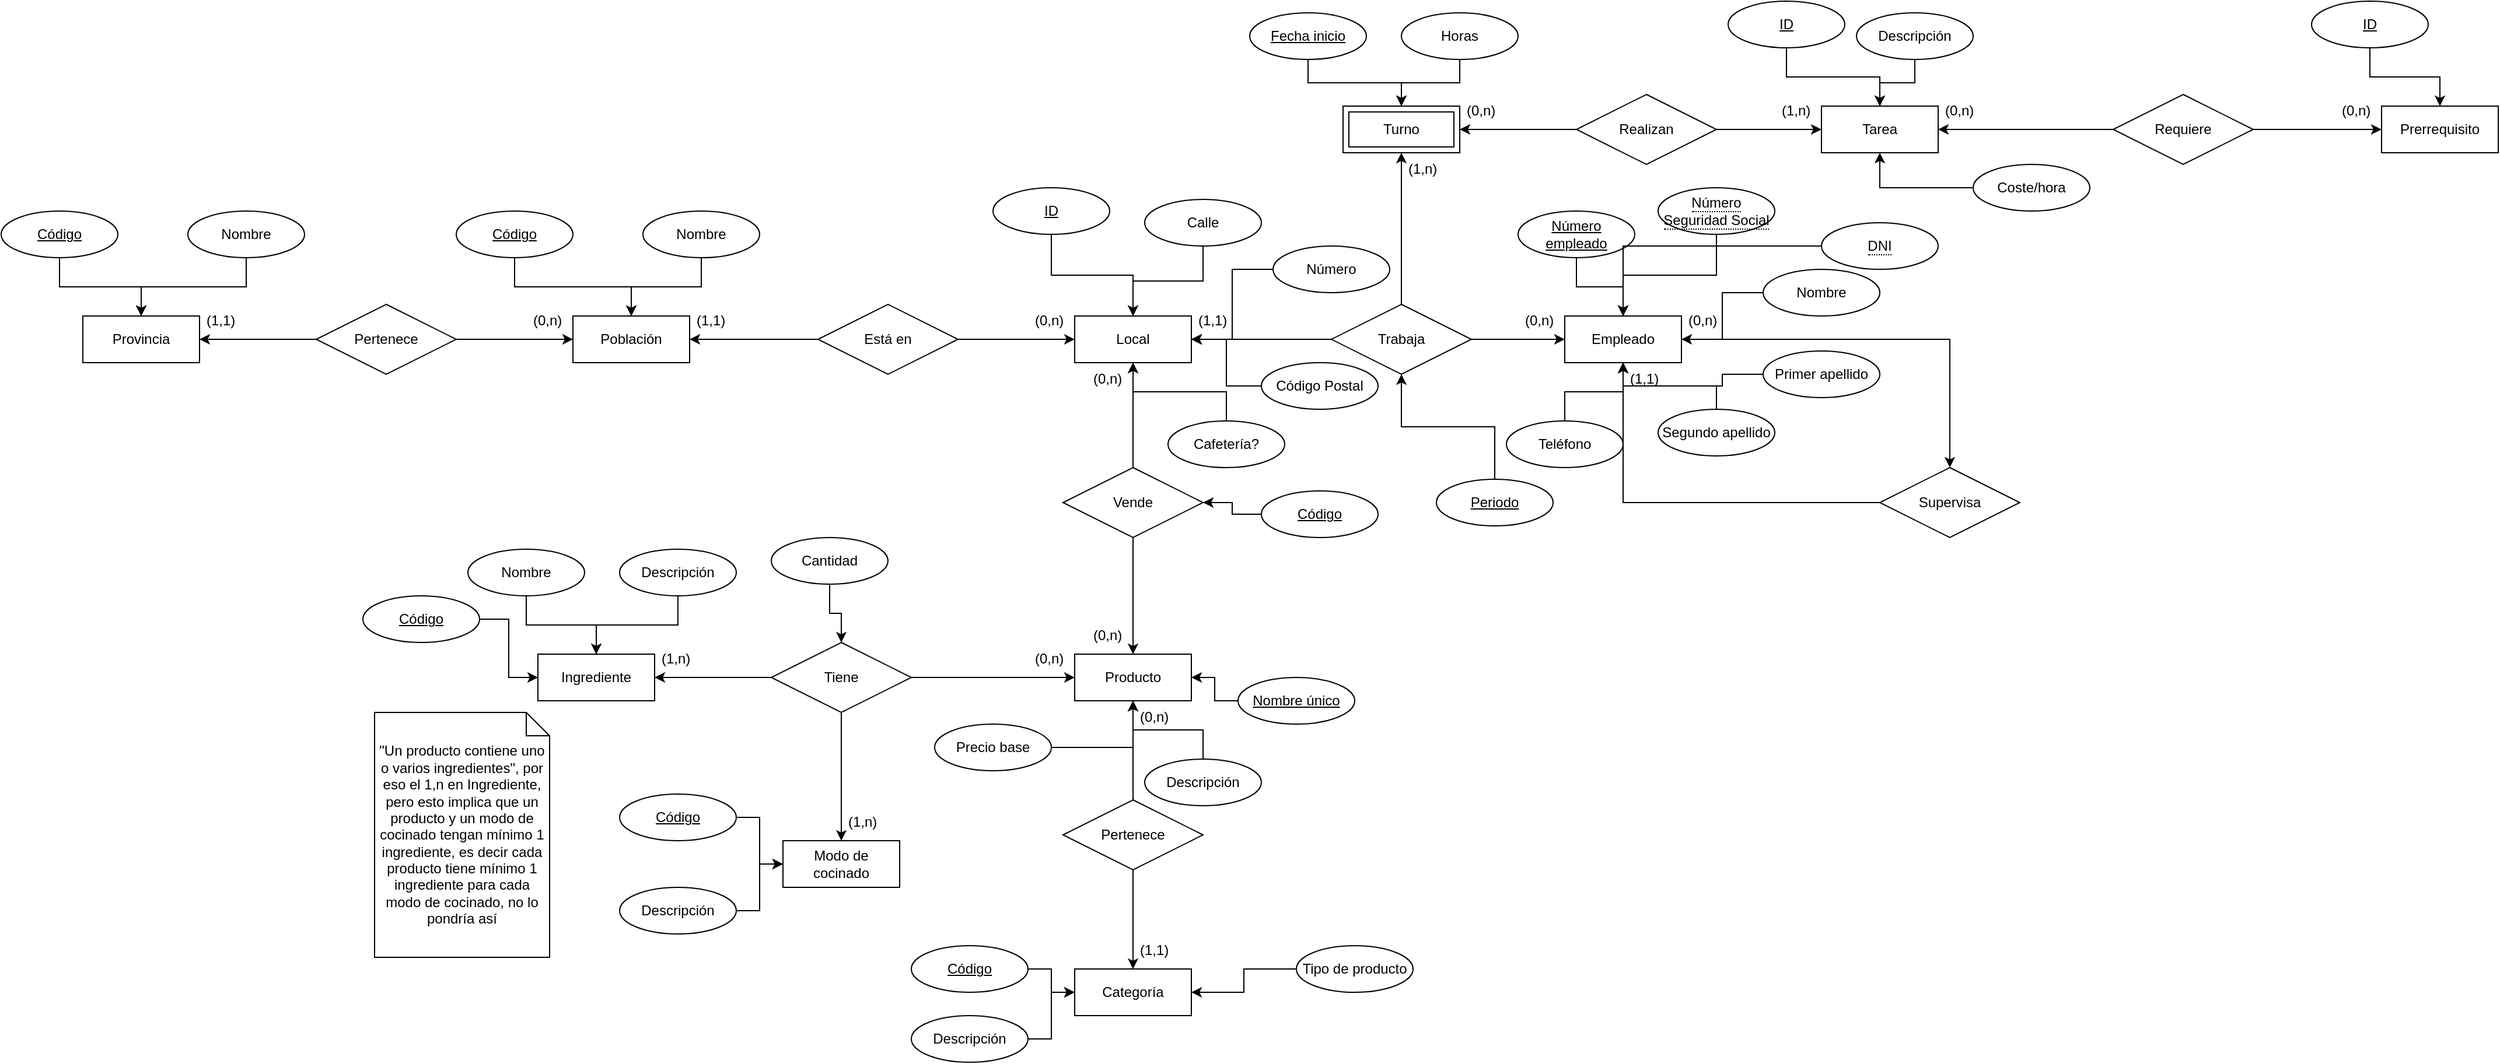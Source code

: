 <mxfile version="21.0.6" type="github">
  <diagram name="Página-1" id="VOKdSbn9IEY0f5_OMZX1">
    <mxGraphModel dx="1962" dy="1690" grid="1" gridSize="10" guides="1" tooltips="1" connect="1" arrows="1" fold="1" page="1" pageScale="1" pageWidth="827" pageHeight="1169" math="0" shadow="0">
      <root>
        <mxCell id="0" />
        <mxCell id="1" parent="0" />
        <mxCell id="Uw9PLSBqhCDiFDZ-sSaR-1" value="Local" style="whiteSpace=wrap;html=1;align=center;" vertex="1" parent="1">
          <mxGeometry x="100" y="120" width="100" height="40" as="geometry" />
        </mxCell>
        <mxCell id="Uw9PLSBqhCDiFDZ-sSaR-10" style="edgeStyle=orthogonalEdgeStyle;rounded=0;orthogonalLoop=1;jettySize=auto;html=1;entryX=1;entryY=0.5;entryDx=0;entryDy=0;" edge="1" parent="1" source="Uw9PLSBqhCDiFDZ-sSaR-3" target="Uw9PLSBqhCDiFDZ-sSaR-1">
          <mxGeometry relative="1" as="geometry" />
        </mxCell>
        <mxCell id="Uw9PLSBqhCDiFDZ-sSaR-3" value="Código Postal" style="ellipse;whiteSpace=wrap;html=1;align=center;" vertex="1" parent="1">
          <mxGeometry x="260" y="160" width="100" height="40" as="geometry" />
        </mxCell>
        <mxCell id="Uw9PLSBqhCDiFDZ-sSaR-8" value="" style="edgeStyle=orthogonalEdgeStyle;rounded=0;orthogonalLoop=1;jettySize=auto;html=1;" edge="1" parent="1" source="Uw9PLSBqhCDiFDZ-sSaR-4" target="Uw9PLSBqhCDiFDZ-sSaR-1">
          <mxGeometry relative="1" as="geometry" />
        </mxCell>
        <mxCell id="Uw9PLSBqhCDiFDZ-sSaR-4" value="Calle" style="ellipse;whiteSpace=wrap;html=1;align=center;" vertex="1" parent="1">
          <mxGeometry x="160" y="20" width="100" height="40" as="geometry" />
        </mxCell>
        <mxCell id="Uw9PLSBqhCDiFDZ-sSaR-9" style="edgeStyle=orthogonalEdgeStyle;rounded=0;orthogonalLoop=1;jettySize=auto;html=1;entryX=1;entryY=0.5;entryDx=0;entryDy=0;" edge="1" parent="1" source="Uw9PLSBqhCDiFDZ-sSaR-5" target="Uw9PLSBqhCDiFDZ-sSaR-1">
          <mxGeometry relative="1" as="geometry" />
        </mxCell>
        <mxCell id="Uw9PLSBqhCDiFDZ-sSaR-5" value="Número" style="ellipse;whiteSpace=wrap;html=1;align=center;" vertex="1" parent="1">
          <mxGeometry x="270" y="60" width="100" height="40" as="geometry" />
        </mxCell>
        <mxCell id="Uw9PLSBqhCDiFDZ-sSaR-7" style="edgeStyle=orthogonalEdgeStyle;rounded=0;orthogonalLoop=1;jettySize=auto;html=1;entryX=0.5;entryY=0;entryDx=0;entryDy=0;" edge="1" parent="1" source="Uw9PLSBqhCDiFDZ-sSaR-6" target="Uw9PLSBqhCDiFDZ-sSaR-1">
          <mxGeometry relative="1" as="geometry" />
        </mxCell>
        <mxCell id="Uw9PLSBqhCDiFDZ-sSaR-6" value="ID" style="ellipse;whiteSpace=wrap;html=1;align=center;fontStyle=4;" vertex="1" parent="1">
          <mxGeometry x="30" y="10" width="100" height="40" as="geometry" />
        </mxCell>
        <mxCell id="Uw9PLSBqhCDiFDZ-sSaR-12" style="edgeStyle=orthogonalEdgeStyle;rounded=0;orthogonalLoop=1;jettySize=auto;html=1;" edge="1" parent="1" source="Uw9PLSBqhCDiFDZ-sSaR-11" target="Uw9PLSBqhCDiFDZ-sSaR-1">
          <mxGeometry relative="1" as="geometry" />
        </mxCell>
        <mxCell id="Uw9PLSBqhCDiFDZ-sSaR-16" value="" style="edgeStyle=orthogonalEdgeStyle;rounded=0;orthogonalLoop=1;jettySize=auto;html=1;" edge="1" parent="1" source="Uw9PLSBqhCDiFDZ-sSaR-11" target="Uw9PLSBqhCDiFDZ-sSaR-15">
          <mxGeometry relative="1" as="geometry" />
        </mxCell>
        <mxCell id="Uw9PLSBqhCDiFDZ-sSaR-11" value="Está en" style="shape=rhombus;perimeter=rhombusPerimeter;whiteSpace=wrap;html=1;align=center;" vertex="1" parent="1">
          <mxGeometry x="-120" y="110" width="120" height="60" as="geometry" />
        </mxCell>
        <mxCell id="Uw9PLSBqhCDiFDZ-sSaR-14" value="" style="edgeStyle=orthogonalEdgeStyle;rounded=0;orthogonalLoop=1;jettySize=auto;html=1;" edge="1" parent="1" source="Uw9PLSBqhCDiFDZ-sSaR-13" target="Uw9PLSBqhCDiFDZ-sSaR-1">
          <mxGeometry relative="1" as="geometry" />
        </mxCell>
        <mxCell id="Uw9PLSBqhCDiFDZ-sSaR-13" value="Cafetería?" style="ellipse;whiteSpace=wrap;html=1;align=center;" vertex="1" parent="1">
          <mxGeometry x="180" y="210" width="100" height="40" as="geometry" />
        </mxCell>
        <mxCell id="Uw9PLSBqhCDiFDZ-sSaR-15" value="Población" style="whiteSpace=wrap;html=1;align=center;" vertex="1" parent="1">
          <mxGeometry x="-330" y="120" width="100" height="40" as="geometry" />
        </mxCell>
        <mxCell id="Uw9PLSBqhCDiFDZ-sSaR-18" style="edgeStyle=orthogonalEdgeStyle;rounded=0;orthogonalLoop=1;jettySize=auto;html=1;entryX=0.5;entryY=0;entryDx=0;entryDy=0;" edge="1" parent="1" source="Uw9PLSBqhCDiFDZ-sSaR-17" target="Uw9PLSBqhCDiFDZ-sSaR-15">
          <mxGeometry relative="1" as="geometry" />
        </mxCell>
        <mxCell id="Uw9PLSBqhCDiFDZ-sSaR-17" value="Código" style="ellipse;whiteSpace=wrap;html=1;align=center;fontStyle=4;" vertex="1" parent="1">
          <mxGeometry x="-430" y="30" width="100" height="40" as="geometry" />
        </mxCell>
        <mxCell id="Uw9PLSBqhCDiFDZ-sSaR-20" value="" style="edgeStyle=orthogonalEdgeStyle;rounded=0;orthogonalLoop=1;jettySize=auto;html=1;" edge="1" parent="1" source="Uw9PLSBqhCDiFDZ-sSaR-19" target="Uw9PLSBqhCDiFDZ-sSaR-15">
          <mxGeometry relative="1" as="geometry" />
        </mxCell>
        <mxCell id="Uw9PLSBqhCDiFDZ-sSaR-19" value="Nombre" style="ellipse;whiteSpace=wrap;html=1;align=center;" vertex="1" parent="1">
          <mxGeometry x="-270" y="30" width="100" height="40" as="geometry" />
        </mxCell>
        <mxCell id="Uw9PLSBqhCDiFDZ-sSaR-22" value="" style="edgeStyle=orthogonalEdgeStyle;rounded=0;orthogonalLoop=1;jettySize=auto;html=1;" edge="1" parent="1" source="Uw9PLSBqhCDiFDZ-sSaR-21" target="Uw9PLSBqhCDiFDZ-sSaR-15">
          <mxGeometry relative="1" as="geometry" />
        </mxCell>
        <mxCell id="Uw9PLSBqhCDiFDZ-sSaR-24" value="" style="edgeStyle=orthogonalEdgeStyle;rounded=0;orthogonalLoop=1;jettySize=auto;html=1;" edge="1" parent="1" source="Uw9PLSBqhCDiFDZ-sSaR-21" target="Uw9PLSBqhCDiFDZ-sSaR-23">
          <mxGeometry relative="1" as="geometry" />
        </mxCell>
        <mxCell id="Uw9PLSBqhCDiFDZ-sSaR-21" value="Pertenece" style="shape=rhombus;perimeter=rhombusPerimeter;whiteSpace=wrap;html=1;align=center;" vertex="1" parent="1">
          <mxGeometry x="-550" y="110" width="120" height="60" as="geometry" />
        </mxCell>
        <mxCell id="Uw9PLSBqhCDiFDZ-sSaR-23" value="Provincia" style="whiteSpace=wrap;html=1;align=center;" vertex="1" parent="1">
          <mxGeometry x="-750" y="120" width="100" height="40" as="geometry" />
        </mxCell>
        <mxCell id="Uw9PLSBqhCDiFDZ-sSaR-26" value="" style="edgeStyle=orthogonalEdgeStyle;rounded=0;orthogonalLoop=1;jettySize=auto;html=1;" edge="1" parent="1" source="Uw9PLSBqhCDiFDZ-sSaR-25" target="Uw9PLSBqhCDiFDZ-sSaR-23">
          <mxGeometry relative="1" as="geometry" />
        </mxCell>
        <mxCell id="Uw9PLSBqhCDiFDZ-sSaR-25" value="Código" style="ellipse;whiteSpace=wrap;html=1;align=center;fontStyle=4;" vertex="1" parent="1">
          <mxGeometry x="-820" y="30" width="100" height="40" as="geometry" />
        </mxCell>
        <mxCell id="Uw9PLSBqhCDiFDZ-sSaR-29" style="edgeStyle=orthogonalEdgeStyle;rounded=0;orthogonalLoop=1;jettySize=auto;html=1;entryX=0.5;entryY=0;entryDx=0;entryDy=0;" edge="1" parent="1" source="Uw9PLSBqhCDiFDZ-sSaR-28" target="Uw9PLSBqhCDiFDZ-sSaR-23">
          <mxGeometry relative="1" as="geometry" />
        </mxCell>
        <mxCell id="Uw9PLSBqhCDiFDZ-sSaR-28" value="Nombre" style="ellipse;whiteSpace=wrap;html=1;align=center;" vertex="1" parent="1">
          <mxGeometry x="-660" y="30" width="100" height="40" as="geometry" />
        </mxCell>
        <mxCell id="Uw9PLSBqhCDiFDZ-sSaR-30" value="(1,1)" style="text;strokeColor=none;fillColor=none;spacingLeft=4;spacingRight=4;overflow=hidden;rotatable=0;points=[[0,0.5],[1,0.5]];portConstraint=eastwest;fontSize=12;whiteSpace=wrap;html=1;" vertex="1" parent="1">
          <mxGeometry x="-650" y="110" width="40" height="30" as="geometry" />
        </mxCell>
        <mxCell id="Uw9PLSBqhCDiFDZ-sSaR-32" value="(0,n)" style="text;strokeColor=none;fillColor=none;spacingLeft=4;spacingRight=4;overflow=hidden;rotatable=0;points=[[0,0.5],[1,0.5]];portConstraint=eastwest;fontSize=12;whiteSpace=wrap;html=1;" vertex="1" parent="1">
          <mxGeometry x="-370" y="110" width="40" height="30" as="geometry" />
        </mxCell>
        <mxCell id="Uw9PLSBqhCDiFDZ-sSaR-34" value="(1,1)" style="text;strokeColor=none;fillColor=none;spacingLeft=4;spacingRight=4;overflow=hidden;rotatable=0;points=[[0,0.5],[1,0.5]];portConstraint=eastwest;fontSize=12;whiteSpace=wrap;html=1;" vertex="1" parent="1">
          <mxGeometry x="-230" y="110" width="40" height="30" as="geometry" />
        </mxCell>
        <mxCell id="Uw9PLSBqhCDiFDZ-sSaR-35" value="(0,n)" style="text;strokeColor=none;fillColor=none;spacingLeft=4;spacingRight=4;overflow=hidden;rotatable=0;points=[[0,0.5],[1,0.5]];portConstraint=eastwest;fontSize=12;whiteSpace=wrap;html=1;" vertex="1" parent="1">
          <mxGeometry x="60" y="110" width="40" height="30" as="geometry" />
        </mxCell>
        <mxCell id="Uw9PLSBqhCDiFDZ-sSaR-36" value="Producto" style="whiteSpace=wrap;html=1;align=center;" vertex="1" parent="1">
          <mxGeometry x="100" y="410" width="100" height="40" as="geometry" />
        </mxCell>
        <mxCell id="Uw9PLSBqhCDiFDZ-sSaR-38" style="edgeStyle=orthogonalEdgeStyle;rounded=0;orthogonalLoop=1;jettySize=auto;html=1;" edge="1" parent="1" source="Uw9PLSBqhCDiFDZ-sSaR-37" target="Uw9PLSBqhCDiFDZ-sSaR-1">
          <mxGeometry relative="1" as="geometry" />
        </mxCell>
        <mxCell id="Uw9PLSBqhCDiFDZ-sSaR-39" style="edgeStyle=orthogonalEdgeStyle;rounded=0;orthogonalLoop=1;jettySize=auto;html=1;" edge="1" parent="1" source="Uw9PLSBqhCDiFDZ-sSaR-37" target="Uw9PLSBqhCDiFDZ-sSaR-36">
          <mxGeometry relative="1" as="geometry" />
        </mxCell>
        <mxCell id="Uw9PLSBqhCDiFDZ-sSaR-37" value="Vende" style="shape=rhombus;perimeter=rhombusPerimeter;whiteSpace=wrap;html=1;align=center;" vertex="1" parent="1">
          <mxGeometry x="90" y="250" width="120" height="60" as="geometry" />
        </mxCell>
        <mxCell id="Uw9PLSBqhCDiFDZ-sSaR-40" value="(0,n)" style="text;strokeColor=none;fillColor=none;spacingLeft=4;spacingRight=4;overflow=hidden;rotatable=0;points=[[0,0.5],[1,0.5]];portConstraint=eastwest;fontSize=12;whiteSpace=wrap;html=1;" vertex="1" parent="1">
          <mxGeometry x="110" y="380" width="40" height="30" as="geometry" />
        </mxCell>
        <mxCell id="Uw9PLSBqhCDiFDZ-sSaR-41" value="(0,n)" style="text;strokeColor=none;fillColor=none;spacingLeft=4;spacingRight=4;overflow=hidden;rotatable=0;points=[[0,0.5],[1,0.5]];portConstraint=eastwest;fontSize=12;whiteSpace=wrap;html=1;" vertex="1" parent="1">
          <mxGeometry x="110" y="160" width="40" height="30" as="geometry" />
        </mxCell>
        <mxCell id="Uw9PLSBqhCDiFDZ-sSaR-50" style="edgeStyle=orthogonalEdgeStyle;rounded=0;orthogonalLoop=1;jettySize=auto;html=1;" edge="1" parent="1" source="Uw9PLSBqhCDiFDZ-sSaR-48" target="Uw9PLSBqhCDiFDZ-sSaR-36">
          <mxGeometry relative="1" as="geometry" />
        </mxCell>
        <mxCell id="Uw9PLSBqhCDiFDZ-sSaR-48" value="Descripción" style="ellipse;whiteSpace=wrap;html=1;align=center;" vertex="1" parent="1">
          <mxGeometry x="160" y="500" width="100" height="40" as="geometry" />
        </mxCell>
        <mxCell id="Uw9PLSBqhCDiFDZ-sSaR-55" style="edgeStyle=orthogonalEdgeStyle;rounded=0;orthogonalLoop=1;jettySize=auto;html=1;entryX=0.5;entryY=1;entryDx=0;entryDy=0;" edge="1" parent="1" source="Uw9PLSBqhCDiFDZ-sSaR-51" target="Uw9PLSBqhCDiFDZ-sSaR-36">
          <mxGeometry relative="1" as="geometry" />
        </mxCell>
        <mxCell id="Uw9PLSBqhCDiFDZ-sSaR-51" value="Precio base" style="ellipse;whiteSpace=wrap;html=1;align=center;" vertex="1" parent="1">
          <mxGeometry x="-20" y="470" width="100" height="40" as="geometry" />
        </mxCell>
        <mxCell id="Uw9PLSBqhCDiFDZ-sSaR-59" value="Categoría" style="whiteSpace=wrap;html=1;align=center;" vertex="1" parent="1">
          <mxGeometry x="100" y="680" width="100" height="40" as="geometry" />
        </mxCell>
        <mxCell id="Uw9PLSBqhCDiFDZ-sSaR-66" value="" style="edgeStyle=orthogonalEdgeStyle;rounded=0;orthogonalLoop=1;jettySize=auto;html=1;" edge="1" parent="1" source="Uw9PLSBqhCDiFDZ-sSaR-61" target="Uw9PLSBqhCDiFDZ-sSaR-59">
          <mxGeometry relative="1" as="geometry" />
        </mxCell>
        <mxCell id="Uw9PLSBqhCDiFDZ-sSaR-61" value="Código" style="ellipse;whiteSpace=wrap;html=1;align=center;fontStyle=4;" vertex="1" parent="1">
          <mxGeometry x="-40" y="660" width="100" height="40" as="geometry" />
        </mxCell>
        <mxCell id="Uw9PLSBqhCDiFDZ-sSaR-65" value="" style="edgeStyle=orthogonalEdgeStyle;rounded=0;orthogonalLoop=1;jettySize=auto;html=1;" edge="1" parent="1" source="Uw9PLSBqhCDiFDZ-sSaR-63" target="Uw9PLSBqhCDiFDZ-sSaR-59">
          <mxGeometry relative="1" as="geometry" />
        </mxCell>
        <mxCell id="Uw9PLSBqhCDiFDZ-sSaR-63" value="Descripción" style="ellipse;whiteSpace=wrap;html=1;align=center;" vertex="1" parent="1">
          <mxGeometry x="-40" y="720" width="100" height="40" as="geometry" />
        </mxCell>
        <mxCell id="Uw9PLSBqhCDiFDZ-sSaR-67" value="" style="edgeStyle=orthogonalEdgeStyle;rounded=0;orthogonalLoop=1;jettySize=auto;html=1;" edge="1" parent="1" source="Uw9PLSBqhCDiFDZ-sSaR-64" target="Uw9PLSBqhCDiFDZ-sSaR-59">
          <mxGeometry relative="1" as="geometry" />
        </mxCell>
        <mxCell id="Uw9PLSBqhCDiFDZ-sSaR-64" value="Tipo de producto" style="ellipse;whiteSpace=wrap;html=1;align=center;" vertex="1" parent="1">
          <mxGeometry x="290" y="660" width="100" height="40" as="geometry" />
        </mxCell>
        <mxCell id="Uw9PLSBqhCDiFDZ-sSaR-68" value="(1,1)" style="text;strokeColor=none;fillColor=none;spacingLeft=4;spacingRight=4;overflow=hidden;rotatable=0;points=[[0,0.5],[1,0.5]];portConstraint=eastwest;fontSize=12;whiteSpace=wrap;html=1;" vertex="1" parent="1">
          <mxGeometry x="150" y="650" width="40" height="30" as="geometry" />
        </mxCell>
        <mxCell id="Uw9PLSBqhCDiFDZ-sSaR-69" value="(0,n)" style="text;strokeColor=none;fillColor=none;spacingLeft=4;spacingRight=4;overflow=hidden;rotatable=0;points=[[0,0.5],[1,0.5]];portConstraint=eastwest;fontSize=12;whiteSpace=wrap;html=1;" vertex="1" parent="1">
          <mxGeometry x="150" y="450" width="40" height="30" as="geometry" />
        </mxCell>
        <mxCell id="Uw9PLSBqhCDiFDZ-sSaR-71" style="edgeStyle=orthogonalEdgeStyle;rounded=0;orthogonalLoop=1;jettySize=auto;html=1;" edge="1" parent="1" source="Uw9PLSBqhCDiFDZ-sSaR-70" target="Uw9PLSBqhCDiFDZ-sSaR-36">
          <mxGeometry relative="1" as="geometry" />
        </mxCell>
        <mxCell id="Uw9PLSBqhCDiFDZ-sSaR-73" value="" style="edgeStyle=orthogonalEdgeStyle;rounded=0;orthogonalLoop=1;jettySize=auto;html=1;" edge="1" parent="1" source="Uw9PLSBqhCDiFDZ-sSaR-70" target="Uw9PLSBqhCDiFDZ-sSaR-72">
          <mxGeometry relative="1" as="geometry" />
        </mxCell>
        <mxCell id="Uw9PLSBqhCDiFDZ-sSaR-86" value="" style="edgeStyle=orthogonalEdgeStyle;rounded=0;orthogonalLoop=1;jettySize=auto;html=1;" edge="1" parent="1" source="Uw9PLSBqhCDiFDZ-sSaR-70" target="Uw9PLSBqhCDiFDZ-sSaR-85">
          <mxGeometry relative="1" as="geometry" />
        </mxCell>
        <mxCell id="Uw9PLSBqhCDiFDZ-sSaR-70" value="Tiene" style="shape=rhombus;perimeter=rhombusPerimeter;whiteSpace=wrap;html=1;align=center;" vertex="1" parent="1">
          <mxGeometry x="-160" y="400" width="120" height="60" as="geometry" />
        </mxCell>
        <mxCell id="Uw9PLSBqhCDiFDZ-sSaR-72" value="Ingrediente" style="whiteSpace=wrap;html=1;align=center;" vertex="1" parent="1">
          <mxGeometry x="-360" y="410" width="100" height="40" as="geometry" />
        </mxCell>
        <mxCell id="Uw9PLSBqhCDiFDZ-sSaR-75" value="" style="edgeStyle=orthogonalEdgeStyle;rounded=0;orthogonalLoop=1;jettySize=auto;html=1;" edge="1" parent="1" source="Uw9PLSBqhCDiFDZ-sSaR-74" target="Uw9PLSBqhCDiFDZ-sSaR-70">
          <mxGeometry relative="1" as="geometry" />
        </mxCell>
        <mxCell id="Uw9PLSBqhCDiFDZ-sSaR-74" value="Cantidad" style="ellipse;whiteSpace=wrap;html=1;align=center;" vertex="1" parent="1">
          <mxGeometry x="-160" y="310" width="100" height="40" as="geometry" />
        </mxCell>
        <mxCell id="Uw9PLSBqhCDiFDZ-sSaR-82" style="edgeStyle=orthogonalEdgeStyle;rounded=0;orthogonalLoop=1;jettySize=auto;html=1;entryX=0;entryY=0.5;entryDx=0;entryDy=0;" edge="1" parent="1" source="Uw9PLSBqhCDiFDZ-sSaR-76" target="Uw9PLSBqhCDiFDZ-sSaR-72">
          <mxGeometry relative="1" as="geometry" />
        </mxCell>
        <mxCell id="Uw9PLSBqhCDiFDZ-sSaR-76" value="Código" style="ellipse;whiteSpace=wrap;html=1;align=center;fontStyle=4;" vertex="1" parent="1">
          <mxGeometry x="-510" y="360" width="100" height="40" as="geometry" />
        </mxCell>
        <mxCell id="Uw9PLSBqhCDiFDZ-sSaR-80" value="" style="edgeStyle=orthogonalEdgeStyle;rounded=0;orthogonalLoop=1;jettySize=auto;html=1;" edge="1" parent="1" source="Uw9PLSBqhCDiFDZ-sSaR-77" target="Uw9PLSBqhCDiFDZ-sSaR-72">
          <mxGeometry relative="1" as="geometry" />
        </mxCell>
        <mxCell id="Uw9PLSBqhCDiFDZ-sSaR-77" value="Nombre" style="ellipse;whiteSpace=wrap;html=1;align=center;" vertex="1" parent="1">
          <mxGeometry x="-420" y="320" width="100" height="40" as="geometry" />
        </mxCell>
        <mxCell id="Uw9PLSBqhCDiFDZ-sSaR-79" value="" style="edgeStyle=orthogonalEdgeStyle;rounded=0;orthogonalLoop=1;jettySize=auto;html=1;" edge="1" parent="1" source="Uw9PLSBqhCDiFDZ-sSaR-78" target="Uw9PLSBqhCDiFDZ-sSaR-72">
          <mxGeometry relative="1" as="geometry" />
        </mxCell>
        <mxCell id="Uw9PLSBqhCDiFDZ-sSaR-78" value="Descripción" style="ellipse;whiteSpace=wrap;html=1;align=center;" vertex="1" parent="1">
          <mxGeometry x="-290" y="320" width="100" height="40" as="geometry" />
        </mxCell>
        <mxCell id="Uw9PLSBqhCDiFDZ-sSaR-83" value="(0,n)" style="text;strokeColor=none;fillColor=none;spacingLeft=4;spacingRight=4;overflow=hidden;rotatable=0;points=[[0,0.5],[1,0.5]];portConstraint=eastwest;fontSize=12;whiteSpace=wrap;html=1;" vertex="1" parent="1">
          <mxGeometry x="60" y="400" width="40" height="30" as="geometry" />
        </mxCell>
        <mxCell id="Uw9PLSBqhCDiFDZ-sSaR-84" value="(1,n)" style="text;strokeColor=none;fillColor=none;spacingLeft=4;spacingRight=4;overflow=hidden;rotatable=0;points=[[0,0.5],[1,0.5]];portConstraint=eastwest;fontSize=12;whiteSpace=wrap;html=1;" vertex="1" parent="1">
          <mxGeometry x="-260" y="400" width="40" height="30" as="geometry" />
        </mxCell>
        <mxCell id="Uw9PLSBqhCDiFDZ-sSaR-85" value="Modo de cocinado" style="whiteSpace=wrap;html=1;align=center;" vertex="1" parent="1">
          <mxGeometry x="-150" y="570" width="100" height="40" as="geometry" />
        </mxCell>
        <mxCell id="Uw9PLSBqhCDiFDZ-sSaR-88" value="" style="edgeStyle=orthogonalEdgeStyle;rounded=0;orthogonalLoop=1;jettySize=auto;html=1;" edge="1" parent="1" source="Uw9PLSBqhCDiFDZ-sSaR-87" target="Uw9PLSBqhCDiFDZ-sSaR-85">
          <mxGeometry relative="1" as="geometry" />
        </mxCell>
        <mxCell id="Uw9PLSBqhCDiFDZ-sSaR-87" value="Código" style="ellipse;whiteSpace=wrap;html=1;align=center;fontStyle=4;" vertex="1" parent="1">
          <mxGeometry x="-290" y="530" width="100" height="40" as="geometry" />
        </mxCell>
        <mxCell id="Uw9PLSBqhCDiFDZ-sSaR-90" value="" style="edgeStyle=orthogonalEdgeStyle;rounded=0;orthogonalLoop=1;jettySize=auto;html=1;" edge="1" parent="1" source="Uw9PLSBqhCDiFDZ-sSaR-89" target="Uw9PLSBqhCDiFDZ-sSaR-85">
          <mxGeometry relative="1" as="geometry" />
        </mxCell>
        <mxCell id="Uw9PLSBqhCDiFDZ-sSaR-89" value="Descripción" style="ellipse;whiteSpace=wrap;html=1;align=center;" vertex="1" parent="1">
          <mxGeometry x="-290" y="610" width="100" height="40" as="geometry" />
        </mxCell>
        <mxCell id="Uw9PLSBqhCDiFDZ-sSaR-91" value="(1,n)" style="text;strokeColor=none;fillColor=none;spacingLeft=4;spacingRight=4;overflow=hidden;rotatable=0;points=[[0,0.5],[1,0.5]];portConstraint=eastwest;fontSize=12;whiteSpace=wrap;html=1;" vertex="1" parent="1">
          <mxGeometry x="-100" y="540" width="40" height="30" as="geometry" />
        </mxCell>
        <mxCell id="Uw9PLSBqhCDiFDZ-sSaR-92" value="&quot;Un producto contiene uno o varios ingredientes&quot;, por eso el 1,n en Ingrediente, pero esto implica que un producto y un modo de cocinado tengan mínimo 1 ingrediente, es decir cada producto tiene mínimo 1 ingrediente para cada modo de cocinado, no lo pondría así" style="shape=note;size=20;whiteSpace=wrap;html=1;" vertex="1" parent="1">
          <mxGeometry x="-500" y="460" width="150" height="210" as="geometry" />
        </mxCell>
        <mxCell id="Uw9PLSBqhCDiFDZ-sSaR-94" value="" style="edgeStyle=orthogonalEdgeStyle;rounded=0;orthogonalLoop=1;jettySize=auto;html=1;" edge="1" parent="1" source="Uw9PLSBqhCDiFDZ-sSaR-93" target="Uw9PLSBqhCDiFDZ-sSaR-36">
          <mxGeometry relative="1" as="geometry" />
        </mxCell>
        <mxCell id="Uw9PLSBqhCDiFDZ-sSaR-95" value="" style="edgeStyle=orthogonalEdgeStyle;rounded=0;orthogonalLoop=1;jettySize=auto;html=1;" edge="1" parent="1" source="Uw9PLSBqhCDiFDZ-sSaR-93" target="Uw9PLSBqhCDiFDZ-sSaR-59">
          <mxGeometry relative="1" as="geometry" />
        </mxCell>
        <mxCell id="Uw9PLSBqhCDiFDZ-sSaR-93" value="Pertenece" style="shape=rhombus;perimeter=rhombusPerimeter;whiteSpace=wrap;html=1;align=center;" vertex="1" parent="1">
          <mxGeometry x="90" y="535" width="120" height="60" as="geometry" />
        </mxCell>
        <mxCell id="Uw9PLSBqhCDiFDZ-sSaR-98" style="edgeStyle=orthogonalEdgeStyle;rounded=0;orthogonalLoop=1;jettySize=auto;html=1;" edge="1" parent="1" source="Uw9PLSBqhCDiFDZ-sSaR-96" target="Uw9PLSBqhCDiFDZ-sSaR-36">
          <mxGeometry relative="1" as="geometry" />
        </mxCell>
        <mxCell id="Uw9PLSBqhCDiFDZ-sSaR-96" value="Nombre único" style="ellipse;whiteSpace=wrap;html=1;align=center;fontStyle=4;" vertex="1" parent="1">
          <mxGeometry x="240" y="430" width="100" height="40" as="geometry" />
        </mxCell>
        <mxCell id="Uw9PLSBqhCDiFDZ-sSaR-100" value="" style="edgeStyle=orthogonalEdgeStyle;rounded=0;orthogonalLoop=1;jettySize=auto;html=1;" edge="1" parent="1" source="Uw9PLSBqhCDiFDZ-sSaR-99" target="Uw9PLSBqhCDiFDZ-sSaR-37">
          <mxGeometry relative="1" as="geometry" />
        </mxCell>
        <mxCell id="Uw9PLSBqhCDiFDZ-sSaR-99" value="Código" style="ellipse;whiteSpace=wrap;html=1;align=center;fontStyle=4;" vertex="1" parent="1">
          <mxGeometry x="260" y="270" width="100" height="40" as="geometry" />
        </mxCell>
        <mxCell id="Uw9PLSBqhCDiFDZ-sSaR-121" style="edgeStyle=orthogonalEdgeStyle;rounded=0;orthogonalLoop=1;jettySize=auto;html=1;entryX=0.5;entryY=0;entryDx=0;entryDy=0;" edge="1" parent="1" source="Uw9PLSBqhCDiFDZ-sSaR-101" target="Uw9PLSBqhCDiFDZ-sSaR-119">
          <mxGeometry relative="1" as="geometry" />
        </mxCell>
        <mxCell id="Uw9PLSBqhCDiFDZ-sSaR-101" value="Empleado" style="whiteSpace=wrap;html=1;align=center;" vertex="1" parent="1">
          <mxGeometry x="520" y="120" width="100" height="40" as="geometry" />
        </mxCell>
        <mxCell id="Uw9PLSBqhCDiFDZ-sSaR-103" value="" style="edgeStyle=orthogonalEdgeStyle;rounded=0;orthogonalLoop=1;jettySize=auto;html=1;" edge="1" parent="1" source="Uw9PLSBqhCDiFDZ-sSaR-102" target="Uw9PLSBqhCDiFDZ-sSaR-1">
          <mxGeometry relative="1" as="geometry" />
        </mxCell>
        <mxCell id="Uw9PLSBqhCDiFDZ-sSaR-104" value="" style="edgeStyle=orthogonalEdgeStyle;rounded=0;orthogonalLoop=1;jettySize=auto;html=1;" edge="1" parent="1" source="Uw9PLSBqhCDiFDZ-sSaR-102" target="Uw9PLSBqhCDiFDZ-sSaR-101">
          <mxGeometry relative="1" as="geometry" />
        </mxCell>
        <mxCell id="Uw9PLSBqhCDiFDZ-sSaR-128" style="edgeStyle=orthogonalEdgeStyle;rounded=0;orthogonalLoop=1;jettySize=auto;html=1;" edge="1" parent="1" source="Uw9PLSBqhCDiFDZ-sSaR-102" target="Uw9PLSBqhCDiFDZ-sSaR-127">
          <mxGeometry relative="1" as="geometry" />
        </mxCell>
        <mxCell id="Uw9PLSBqhCDiFDZ-sSaR-102" value="Trabaja" style="shape=rhombus;perimeter=rhombusPerimeter;whiteSpace=wrap;html=1;align=center;" vertex="1" parent="1">
          <mxGeometry x="320" y="110" width="120" height="60" as="geometry" />
        </mxCell>
        <mxCell id="Uw9PLSBqhCDiFDZ-sSaR-106" value="" style="edgeStyle=orthogonalEdgeStyle;rounded=0;orthogonalLoop=1;jettySize=auto;html=1;" edge="1" parent="1" source="Uw9PLSBqhCDiFDZ-sSaR-105" target="Uw9PLSBqhCDiFDZ-sSaR-101">
          <mxGeometry relative="1" as="geometry" />
        </mxCell>
        <mxCell id="Uw9PLSBqhCDiFDZ-sSaR-105" value="&lt;span style=&quot;border-bottom: 1px dotted&quot;&gt;Número Seguridad Social&lt;/span&gt;" style="ellipse;whiteSpace=wrap;html=1;align=center;" vertex="1" parent="1">
          <mxGeometry x="600" y="10" width="100" height="40" as="geometry" />
        </mxCell>
        <mxCell id="Uw9PLSBqhCDiFDZ-sSaR-108" value="" style="edgeStyle=orthogonalEdgeStyle;rounded=0;orthogonalLoop=1;jettySize=auto;html=1;" edge="1" parent="1" source="Uw9PLSBqhCDiFDZ-sSaR-107" target="Uw9PLSBqhCDiFDZ-sSaR-101">
          <mxGeometry relative="1" as="geometry" />
        </mxCell>
        <mxCell id="Uw9PLSBqhCDiFDZ-sSaR-107" value="Número empleado" style="ellipse;whiteSpace=wrap;html=1;align=center;fontStyle=4;" vertex="1" parent="1">
          <mxGeometry x="480" y="30" width="100" height="40" as="geometry" />
        </mxCell>
        <mxCell id="Uw9PLSBqhCDiFDZ-sSaR-110" value="" style="edgeStyle=orthogonalEdgeStyle;rounded=0;orthogonalLoop=1;jettySize=auto;html=1;" edge="1" parent="1" source="Uw9PLSBqhCDiFDZ-sSaR-109" target="Uw9PLSBqhCDiFDZ-sSaR-101">
          <mxGeometry relative="1" as="geometry" />
        </mxCell>
        <mxCell id="Uw9PLSBqhCDiFDZ-sSaR-109" value="&lt;span style=&quot;border-bottom: 1px dotted&quot;&gt;DNI&lt;/span&gt;" style="ellipse;whiteSpace=wrap;html=1;align=center;" vertex="1" parent="1">
          <mxGeometry x="740" y="40" width="100" height="40" as="geometry" />
        </mxCell>
        <mxCell id="Uw9PLSBqhCDiFDZ-sSaR-114" value="" style="edgeStyle=orthogonalEdgeStyle;rounded=0;orthogonalLoop=1;jettySize=auto;html=1;" edge="1" parent="1" source="Uw9PLSBqhCDiFDZ-sSaR-111" target="Uw9PLSBqhCDiFDZ-sSaR-101">
          <mxGeometry relative="1" as="geometry" />
        </mxCell>
        <mxCell id="Uw9PLSBqhCDiFDZ-sSaR-111" value="Nombre" style="ellipse;whiteSpace=wrap;html=1;align=center;" vertex="1" parent="1">
          <mxGeometry x="690" y="80" width="100" height="40" as="geometry" />
        </mxCell>
        <mxCell id="Uw9PLSBqhCDiFDZ-sSaR-115" style="edgeStyle=orthogonalEdgeStyle;rounded=0;orthogonalLoop=1;jettySize=auto;html=1;entryX=0.5;entryY=1;entryDx=0;entryDy=0;" edge="1" parent="1" source="Uw9PLSBqhCDiFDZ-sSaR-112" target="Uw9PLSBqhCDiFDZ-sSaR-101">
          <mxGeometry relative="1" as="geometry" />
        </mxCell>
        <mxCell id="Uw9PLSBqhCDiFDZ-sSaR-112" value="Primer apellido" style="ellipse;whiteSpace=wrap;html=1;align=center;" vertex="1" parent="1">
          <mxGeometry x="690" y="150" width="100" height="40" as="geometry" />
        </mxCell>
        <mxCell id="Uw9PLSBqhCDiFDZ-sSaR-116" style="edgeStyle=orthogonalEdgeStyle;rounded=0;orthogonalLoop=1;jettySize=auto;html=1;entryX=0.5;entryY=1;entryDx=0;entryDy=0;" edge="1" parent="1" source="Uw9PLSBqhCDiFDZ-sSaR-113" target="Uw9PLSBqhCDiFDZ-sSaR-101">
          <mxGeometry relative="1" as="geometry" />
        </mxCell>
        <mxCell id="Uw9PLSBqhCDiFDZ-sSaR-113" value="Segundo apellido" style="ellipse;whiteSpace=wrap;html=1;align=center;" vertex="1" parent="1">
          <mxGeometry x="600" y="200" width="100" height="40" as="geometry" />
        </mxCell>
        <mxCell id="Uw9PLSBqhCDiFDZ-sSaR-118" value="" style="edgeStyle=orthogonalEdgeStyle;rounded=0;orthogonalLoop=1;jettySize=auto;html=1;" edge="1" parent="1" source="Uw9PLSBqhCDiFDZ-sSaR-117" target="Uw9PLSBqhCDiFDZ-sSaR-101">
          <mxGeometry relative="1" as="geometry" />
        </mxCell>
        <mxCell id="Uw9PLSBqhCDiFDZ-sSaR-117" value="Teléfono" style="ellipse;whiteSpace=wrap;html=1;align=center;" vertex="1" parent="1">
          <mxGeometry x="470" y="210" width="100" height="40" as="geometry" />
        </mxCell>
        <mxCell id="Uw9PLSBqhCDiFDZ-sSaR-122" style="edgeStyle=orthogonalEdgeStyle;rounded=0;orthogonalLoop=1;jettySize=auto;html=1;entryX=0.5;entryY=1;entryDx=0;entryDy=0;" edge="1" parent="1" source="Uw9PLSBqhCDiFDZ-sSaR-119" target="Uw9PLSBqhCDiFDZ-sSaR-101">
          <mxGeometry relative="1" as="geometry" />
        </mxCell>
        <mxCell id="Uw9PLSBqhCDiFDZ-sSaR-119" value="Supervisa" style="shape=rhombus;perimeter=rhombusPerimeter;whiteSpace=wrap;html=1;align=center;" vertex="1" parent="1">
          <mxGeometry x="790" y="250" width="120" height="60" as="geometry" />
        </mxCell>
        <mxCell id="Uw9PLSBqhCDiFDZ-sSaR-123" value="(0,n)" style="text;strokeColor=none;fillColor=none;spacingLeft=4;spacingRight=4;overflow=hidden;rotatable=0;points=[[0,0.5],[1,0.5]];portConstraint=eastwest;fontSize=12;whiteSpace=wrap;html=1;" vertex="1" parent="1">
          <mxGeometry x="620" y="110" width="40" height="30" as="geometry" />
        </mxCell>
        <mxCell id="Uw9PLSBqhCDiFDZ-sSaR-124" value="(1,1)" style="text;strokeColor=none;fillColor=none;spacingLeft=4;spacingRight=4;overflow=hidden;rotatable=0;points=[[0,0.5],[1,0.5]];portConstraint=eastwest;fontSize=12;whiteSpace=wrap;html=1;" vertex="1" parent="1">
          <mxGeometry x="570" y="160" width="40" height="30" as="geometry" />
        </mxCell>
        <mxCell id="Uw9PLSBqhCDiFDZ-sSaR-126" style="edgeStyle=orthogonalEdgeStyle;rounded=0;orthogonalLoop=1;jettySize=auto;html=1;" edge="1" parent="1" source="Uw9PLSBqhCDiFDZ-sSaR-125" target="Uw9PLSBqhCDiFDZ-sSaR-102">
          <mxGeometry relative="1" as="geometry" />
        </mxCell>
        <mxCell id="Uw9PLSBqhCDiFDZ-sSaR-125" value="Periodo" style="ellipse;whiteSpace=wrap;html=1;align=center;fontStyle=4;" vertex="1" parent="1">
          <mxGeometry x="410" y="260" width="100" height="40" as="geometry" />
        </mxCell>
        <mxCell id="Uw9PLSBqhCDiFDZ-sSaR-127" value="Turno" style="shape=ext;margin=3;double=1;whiteSpace=wrap;html=1;align=center;" vertex="1" parent="1">
          <mxGeometry x="330" y="-60" width="100" height="40" as="geometry" />
        </mxCell>
        <mxCell id="Uw9PLSBqhCDiFDZ-sSaR-132" value="" style="edgeStyle=orthogonalEdgeStyle;rounded=0;orthogonalLoop=1;jettySize=auto;html=1;" edge="1" parent="1" source="Uw9PLSBqhCDiFDZ-sSaR-131" target="Uw9PLSBqhCDiFDZ-sSaR-127">
          <mxGeometry relative="1" as="geometry" />
        </mxCell>
        <mxCell id="Uw9PLSBqhCDiFDZ-sSaR-131" value="Horas" style="ellipse;whiteSpace=wrap;html=1;align=center;" vertex="1" parent="1">
          <mxGeometry x="380" y="-140" width="100" height="40" as="geometry" />
        </mxCell>
        <mxCell id="Uw9PLSBqhCDiFDZ-sSaR-134" value="" style="edgeStyle=orthogonalEdgeStyle;rounded=0;orthogonalLoop=1;jettySize=auto;html=1;" edge="1" parent="1" source="Uw9PLSBqhCDiFDZ-sSaR-133" target="Uw9PLSBqhCDiFDZ-sSaR-127">
          <mxGeometry relative="1" as="geometry" />
        </mxCell>
        <mxCell id="Uw9PLSBqhCDiFDZ-sSaR-136" value="" style="edgeStyle=orthogonalEdgeStyle;rounded=0;orthogonalLoop=1;jettySize=auto;html=1;" edge="1" parent="1" source="Uw9PLSBqhCDiFDZ-sSaR-133" target="Uw9PLSBqhCDiFDZ-sSaR-135">
          <mxGeometry relative="1" as="geometry" />
        </mxCell>
        <mxCell id="Uw9PLSBqhCDiFDZ-sSaR-133" value="Realizan" style="shape=rhombus;perimeter=rhombusPerimeter;whiteSpace=wrap;html=1;align=center;" vertex="1" parent="1">
          <mxGeometry x="530" y="-70" width="120" height="60" as="geometry" />
        </mxCell>
        <mxCell id="Uw9PLSBqhCDiFDZ-sSaR-135" value="Tarea" style="whiteSpace=wrap;html=1;align=center;" vertex="1" parent="1">
          <mxGeometry x="740" y="-60" width="100" height="40" as="geometry" />
        </mxCell>
        <mxCell id="Uw9PLSBqhCDiFDZ-sSaR-138" value="" style="edgeStyle=orthogonalEdgeStyle;rounded=0;orthogonalLoop=1;jettySize=auto;html=1;" edge="1" parent="1" source="Uw9PLSBqhCDiFDZ-sSaR-137" target="Uw9PLSBqhCDiFDZ-sSaR-127">
          <mxGeometry relative="1" as="geometry" />
        </mxCell>
        <mxCell id="Uw9PLSBqhCDiFDZ-sSaR-137" value="Fecha inicio" style="ellipse;whiteSpace=wrap;html=1;align=center;fontStyle=4;" vertex="1" parent="1">
          <mxGeometry x="250" y="-140" width="100" height="40" as="geometry" />
        </mxCell>
        <mxCell id="Uw9PLSBqhCDiFDZ-sSaR-140" value="" style="edgeStyle=orthogonalEdgeStyle;rounded=0;orthogonalLoop=1;jettySize=auto;html=1;" edge="1" parent="1" source="Uw9PLSBqhCDiFDZ-sSaR-139" target="Uw9PLSBqhCDiFDZ-sSaR-135">
          <mxGeometry relative="1" as="geometry" />
        </mxCell>
        <mxCell id="Uw9PLSBqhCDiFDZ-sSaR-139" value="Descripción" style="ellipse;whiteSpace=wrap;html=1;align=center;" vertex="1" parent="1">
          <mxGeometry x="770" y="-140" width="100" height="40" as="geometry" />
        </mxCell>
        <mxCell id="Uw9PLSBqhCDiFDZ-sSaR-142" value="" style="edgeStyle=orthogonalEdgeStyle;rounded=0;orthogonalLoop=1;jettySize=auto;html=1;" edge="1" parent="1" source="Uw9PLSBqhCDiFDZ-sSaR-141" target="Uw9PLSBqhCDiFDZ-sSaR-135">
          <mxGeometry relative="1" as="geometry" />
        </mxCell>
        <mxCell id="Uw9PLSBqhCDiFDZ-sSaR-141" value="Coste/hora" style="ellipse;whiteSpace=wrap;html=1;align=center;" vertex="1" parent="1">
          <mxGeometry x="870" y="-10" width="100" height="40" as="geometry" />
        </mxCell>
        <mxCell id="Uw9PLSBqhCDiFDZ-sSaR-144" value="" style="edgeStyle=orthogonalEdgeStyle;rounded=0;orthogonalLoop=1;jettySize=auto;html=1;" edge="1" parent="1" source="Uw9PLSBqhCDiFDZ-sSaR-143" target="Uw9PLSBqhCDiFDZ-sSaR-135">
          <mxGeometry relative="1" as="geometry" />
        </mxCell>
        <mxCell id="Uw9PLSBqhCDiFDZ-sSaR-143" value="ID" style="ellipse;whiteSpace=wrap;html=1;align=center;fontStyle=4;" vertex="1" parent="1">
          <mxGeometry x="660" y="-150" width="100" height="40" as="geometry" />
        </mxCell>
        <mxCell id="Uw9PLSBqhCDiFDZ-sSaR-145" value="(1,n)" style="text;strokeColor=none;fillColor=none;spacingLeft=4;spacingRight=4;overflow=hidden;rotatable=0;points=[[0,0.5],[1,0.5]];portConstraint=eastwest;fontSize=12;whiteSpace=wrap;html=1;" vertex="1" parent="1">
          <mxGeometry x="700" y="-70" width="40" height="30" as="geometry" />
        </mxCell>
        <mxCell id="Uw9PLSBqhCDiFDZ-sSaR-146" value="(0,n)" style="text;strokeColor=none;fillColor=none;spacingLeft=4;spacingRight=4;overflow=hidden;rotatable=0;points=[[0,0.5],[1,0.5]];portConstraint=eastwest;fontSize=12;whiteSpace=wrap;html=1;" vertex="1" parent="1">
          <mxGeometry x="430" y="-70" width="40" height="30" as="geometry" />
        </mxCell>
        <mxCell id="Uw9PLSBqhCDiFDZ-sSaR-148" style="edgeStyle=orthogonalEdgeStyle;rounded=0;orthogonalLoop=1;jettySize=auto;html=1;" edge="1" parent="1" source="Uw9PLSBqhCDiFDZ-sSaR-147" target="Uw9PLSBqhCDiFDZ-sSaR-135">
          <mxGeometry relative="1" as="geometry" />
        </mxCell>
        <mxCell id="Uw9PLSBqhCDiFDZ-sSaR-150" value="" style="edgeStyle=orthogonalEdgeStyle;rounded=0;orthogonalLoop=1;jettySize=auto;html=1;" edge="1" parent="1" source="Uw9PLSBqhCDiFDZ-sSaR-147" target="Uw9PLSBqhCDiFDZ-sSaR-149">
          <mxGeometry relative="1" as="geometry" />
        </mxCell>
        <mxCell id="Uw9PLSBqhCDiFDZ-sSaR-147" value="Requiere" style="shape=rhombus;perimeter=rhombusPerimeter;whiteSpace=wrap;html=1;align=center;" vertex="1" parent="1">
          <mxGeometry x="990" y="-70" width="120" height="60" as="geometry" />
        </mxCell>
        <mxCell id="Uw9PLSBqhCDiFDZ-sSaR-149" value="Prerrequisito" style="whiteSpace=wrap;html=1;align=center;" vertex="1" parent="1">
          <mxGeometry x="1220" y="-60" width="100" height="40" as="geometry" />
        </mxCell>
        <mxCell id="Uw9PLSBqhCDiFDZ-sSaR-152" value="" style="edgeStyle=orthogonalEdgeStyle;rounded=0;orthogonalLoop=1;jettySize=auto;html=1;" edge="1" parent="1" source="Uw9PLSBqhCDiFDZ-sSaR-151" target="Uw9PLSBqhCDiFDZ-sSaR-149">
          <mxGeometry relative="1" as="geometry" />
        </mxCell>
        <mxCell id="Uw9PLSBqhCDiFDZ-sSaR-151" value="ID" style="ellipse;whiteSpace=wrap;html=1;align=center;fontStyle=4;" vertex="1" parent="1">
          <mxGeometry x="1160" y="-150" width="100" height="40" as="geometry" />
        </mxCell>
        <mxCell id="Uw9PLSBqhCDiFDZ-sSaR-153" value="(0,n)" style="text;strokeColor=none;fillColor=none;spacingLeft=4;spacingRight=4;overflow=hidden;rotatable=0;points=[[0,0.5],[1,0.5]];portConstraint=eastwest;fontSize=12;whiteSpace=wrap;html=1;" vertex="1" parent="1">
          <mxGeometry x="1180" y="-70" width="40" height="30" as="geometry" />
        </mxCell>
        <mxCell id="Uw9PLSBqhCDiFDZ-sSaR-154" value="(0,n)" style="text;strokeColor=none;fillColor=none;spacingLeft=4;spacingRight=4;overflow=hidden;rotatable=0;points=[[0,0.5],[1,0.5]];portConstraint=eastwest;fontSize=12;whiteSpace=wrap;html=1;" vertex="1" parent="1">
          <mxGeometry x="840" y="-70" width="40" height="30" as="geometry" />
        </mxCell>
        <mxCell id="Uw9PLSBqhCDiFDZ-sSaR-155" value="(0,n)" style="text;strokeColor=none;fillColor=none;spacingLeft=4;spacingRight=4;overflow=hidden;rotatable=0;points=[[0,0.5],[1,0.5]];portConstraint=eastwest;fontSize=12;whiteSpace=wrap;html=1;" vertex="1" parent="1">
          <mxGeometry x="480" y="110" width="40" height="30" as="geometry" />
        </mxCell>
        <mxCell id="Uw9PLSBqhCDiFDZ-sSaR-156" value="(1,1)" style="text;strokeColor=none;fillColor=none;spacingLeft=4;spacingRight=4;overflow=hidden;rotatable=0;points=[[0,0.5],[1,0.5]];portConstraint=eastwest;fontSize=12;whiteSpace=wrap;html=1;" vertex="1" parent="1">
          <mxGeometry x="200" y="110" width="40" height="30" as="geometry" />
        </mxCell>
        <mxCell id="Uw9PLSBqhCDiFDZ-sSaR-158" value="(1,n)" style="text;strokeColor=none;fillColor=none;spacingLeft=4;spacingRight=4;overflow=hidden;rotatable=0;points=[[0,0.5],[1,0.5]];portConstraint=eastwest;fontSize=12;whiteSpace=wrap;html=1;" vertex="1" parent="1">
          <mxGeometry x="380" y="-20" width="40" height="30" as="geometry" />
        </mxCell>
      </root>
    </mxGraphModel>
  </diagram>
</mxfile>
